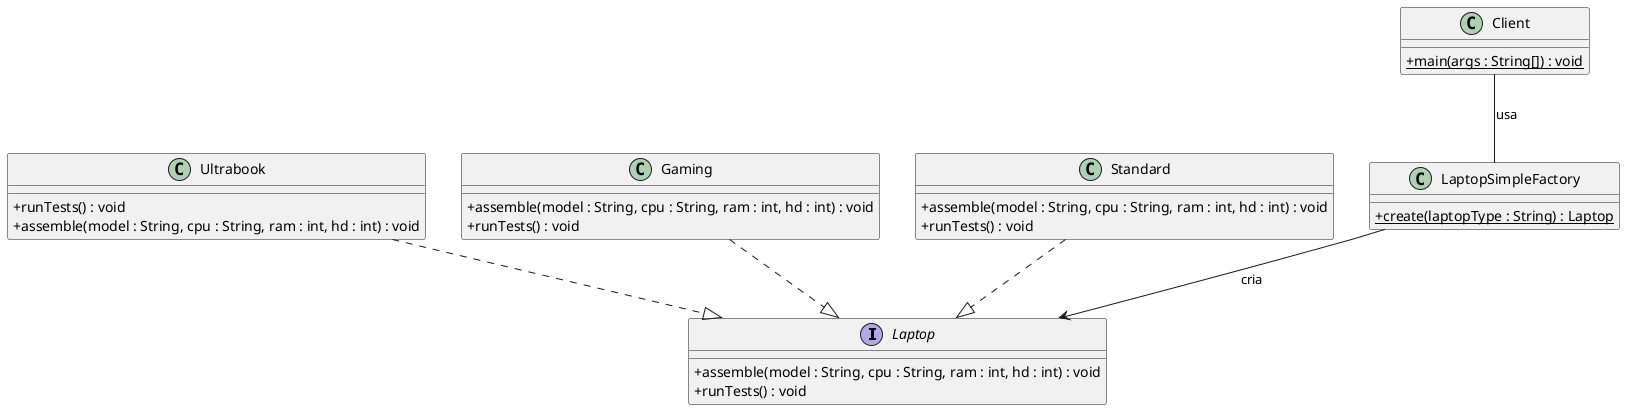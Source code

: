 @startuml
skinparam classAttributeIconSize 0

interface Laptop{
+ assemble(model : String, cpu : String, ram : int, hd : int) : void
+ runTests() : void
}
class Ultrabook{
+ runTests() : void
+ assemble(model : String, cpu : String, ram : int, hd : int) : void
}
Ultrabook ..|> Laptop

class Gaming{
+ assemble(model : String, cpu : String, ram : int, hd : int) : void
+ runTests() : void
}
Gaming ..|> Laptop

class Standard{
+ assemble(model : String, cpu : String, ram : int, hd : int) : void
+ runTests() : void
}
Standard ..|> Laptop

class LaptopSimpleFactory{
+ {static} create(laptopType : String) : Laptop
}

class Client{
+ {static} main(args : String[]) : void
}

Client -- LaptopSimpleFactory:usa
LaptopSimpleFactory --> Laptop:cria
@enduml